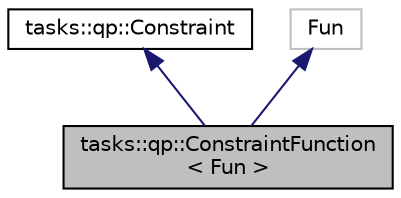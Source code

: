 digraph "tasks::qp::ConstraintFunction&lt; Fun &gt;"
{
  edge [fontname="Helvetica",fontsize="10",labelfontname="Helvetica",labelfontsize="10"];
  node [fontname="Helvetica",fontsize="10",shape=record];
  Node3 [label="tasks::qp::ConstraintFunction\l\< Fun \>",height=0.2,width=0.4,color="black", fillcolor="grey75", style="filled", fontcolor="black"];
  Node4 -> Node3 [dir="back",color="midnightblue",fontsize="10",style="solid",fontname="Helvetica"];
  Node4 [label="tasks::qp::Constraint",height=0.2,width=0.4,color="black", fillcolor="white", style="filled",URL="$classtasks_1_1qp_1_1Constraint.html"];
  Node5 -> Node3 [dir="back",color="midnightblue",fontsize="10",style="solid",fontname="Helvetica"];
  Node5 [label="Fun",height=0.2,width=0.4,color="grey75", fillcolor="white", style="filled"];
}
